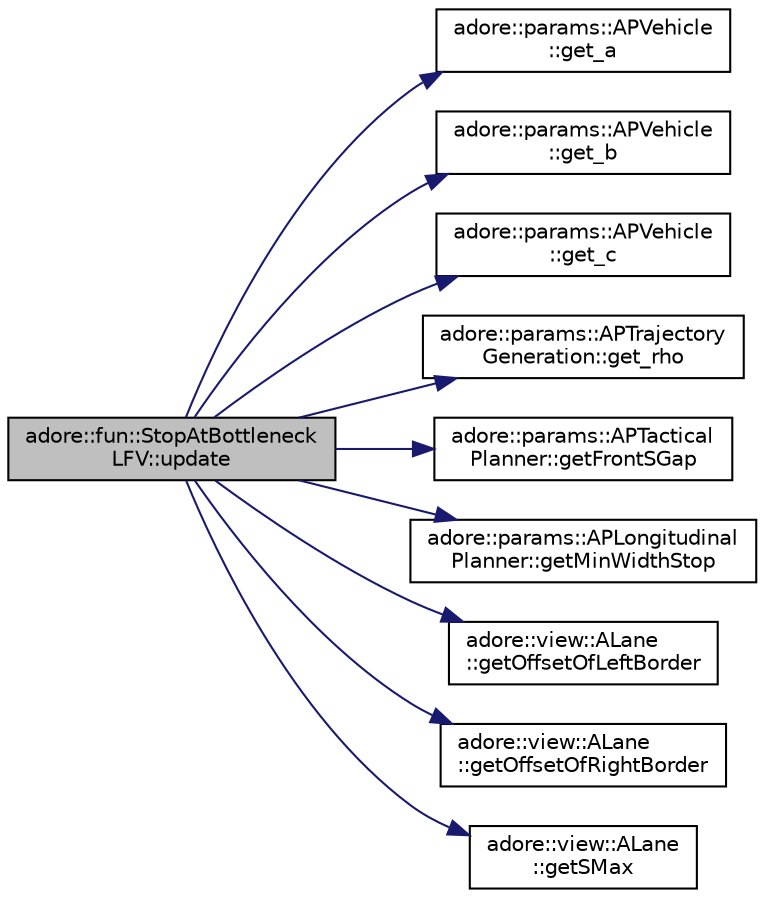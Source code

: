 digraph "adore::fun::StopAtBottleneckLFV::update"
{
 // LATEX_PDF_SIZE
  edge [fontname="Helvetica",fontsize="10",labelfontname="Helvetica",labelfontsize="10"];
  node [fontname="Helvetica",fontsize="10",shape=record];
  rankdir="LR";
  Node1 [label="adore::fun::StopAtBottleneck\lLFV::update",height=0.2,width=0.4,color="black", fillcolor="grey75", style="filled", fontcolor="black",tooltip=" "];
  Node1 -> Node2 [color="midnightblue",fontsize="10",style="solid",fontname="Helvetica"];
  Node2 [label="adore::params::APVehicle\l::get_a",height=0.2,width=0.4,color="black", fillcolor="white", style="filled",URL="$classadore_1_1params_1_1APVehicle.html#ae446997786812ff17a5c3f6bfa575ce5",tooltip="cog to front axle"];
  Node1 -> Node3 [color="midnightblue",fontsize="10",style="solid",fontname="Helvetica"];
  Node3 [label="adore::params::APVehicle\l::get_b",height=0.2,width=0.4,color="black", fillcolor="white", style="filled",URL="$classadore_1_1params_1_1APVehicle.html#a5cc38023fb9f3142348dc9ac22402288",tooltip="rear axle to cog"];
  Node1 -> Node4 [color="midnightblue",fontsize="10",style="solid",fontname="Helvetica"];
  Node4 [label="adore::params::APVehicle\l::get_c",height=0.2,width=0.4,color="black", fillcolor="white", style="filled",URL="$classadore_1_1params_1_1APVehicle.html#aec64e74619601401d6d3d81ebf5fdacd",tooltip="front axle to front border"];
  Node1 -> Node5 [color="midnightblue",fontsize="10",style="solid",fontname="Helvetica"];
  Node5 [label="adore::params::APTrajectory\lGeneration::get_rho",height=0.2,width=0.4,color="black", fillcolor="white", style="filled",URL="$classadore_1_1params_1_1APTrajectoryGeneration.html#a936967cd56f49dba2525921b9160cb1f",tooltip="cor to planning point: movement of planning point shall planned by the trajectory planner"];
  Node1 -> Node6 [color="midnightblue",fontsize="10",style="solid",fontname="Helvetica"];
  Node6 [label="adore::params::APTactical\lPlanner::getFrontSGap",height=0.2,width=0.4,color="black", fillcolor="white", style="filled",URL="$classadore_1_1params_1_1APTacticalPlanner.html#a644e7c8339599b34357baf84281e8a5e",tooltip=" "];
  Node1 -> Node7 [color="midnightblue",fontsize="10",style="solid",fontname="Helvetica"];
  Node7 [label="adore::params::APLongitudinal\lPlanner::getMinWidthStop",height=0.2,width=0.4,color="black", fillcolor="white", style="filled",URL="$classadore_1_1params_1_1APLongitudinalPlanner.html#a6454207bb0e87670a6efc7c02c712101",tooltip="getMinWidthStop returns the minimum lane width, below/at which vehicle stops: Should be greater or eq..."];
  Node1 -> Node8 [color="midnightblue",fontsize="10",style="solid",fontname="Helvetica"];
  Node8 [label="adore::view::ALane\l::getOffsetOfLeftBorder",height=0.2,width=0.4,color="black", fillcolor="white", style="filled",URL="$classadore_1_1view_1_1ALane.html#aa616301e757098205950bc7d1cee4586",tooltip=" "];
  Node1 -> Node9 [color="midnightblue",fontsize="10",style="solid",fontname="Helvetica"];
  Node9 [label="adore::view::ALane\l::getOffsetOfRightBorder",height=0.2,width=0.4,color="black", fillcolor="white", style="filled",URL="$classadore_1_1view_1_1ALane.html#a2b7143f0fd31d7c9dd447f5cfeb3f059",tooltip=" "];
  Node1 -> Node10 [color="midnightblue",fontsize="10",style="solid",fontname="Helvetica"];
  Node10 [label="adore::view::ALane\l::getSMax",height=0.2,width=0.4,color="black", fillcolor="white", style="filled",URL="$classadore_1_1view_1_1ALane.html#a344a89f8d9d469bb914937290c6e8665",tooltip=" "];
}
